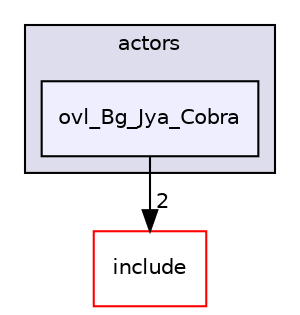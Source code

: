 digraph "src/overlays/actors/ovl_Bg_Jya_Cobra" {
  compound=true
  node [ fontsize="10", fontname="Helvetica"];
  edge [ labelfontsize="10", labelfontname="Helvetica"];
  subgraph clusterdir_e93473484be31ce7bcb356bd643a22f8 {
    graph [ bgcolor="#ddddee", pencolor="black", label="actors" fontname="Helvetica", fontsize="10", URL="dir_e93473484be31ce7bcb356bd643a22f8.html"]
  dir_9e02263158bd5d4838342d6631a3b98f [shape=box, label="ovl_Bg_Jya_Cobra", style="filled", fillcolor="#eeeeff", pencolor="black", URL="dir_9e02263158bd5d4838342d6631a3b98f.html"];
  }
  dir_d44c64559bbebec7f509842c48db8b23 [shape=box label="include" fillcolor="white" style="filled" color="red" URL="dir_d44c64559bbebec7f509842c48db8b23.html"];
  dir_9e02263158bd5d4838342d6631a3b98f->dir_d44c64559bbebec7f509842c48db8b23 [headlabel="2", labeldistance=1.5 headhref="dir_000071_000000.html"];
}
